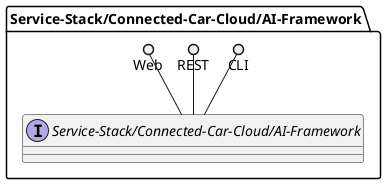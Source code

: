 @startuml

package "Service-Stack/Connected-Car-Cloud/AI-Framework" {
    interface "Service-Stack/Connected-Car-Cloud/AI-Framework" {

    }
    CLI ()-- "Service-Stack/Connected-Car-Cloud/AI-Framework"
    REST ()-- "Service-Stack/Connected-Car-Cloud/AI-Framework"
    Web ()-- "Service-Stack/Connected-Car-Cloud/AI-Framework"

}


@enduml
